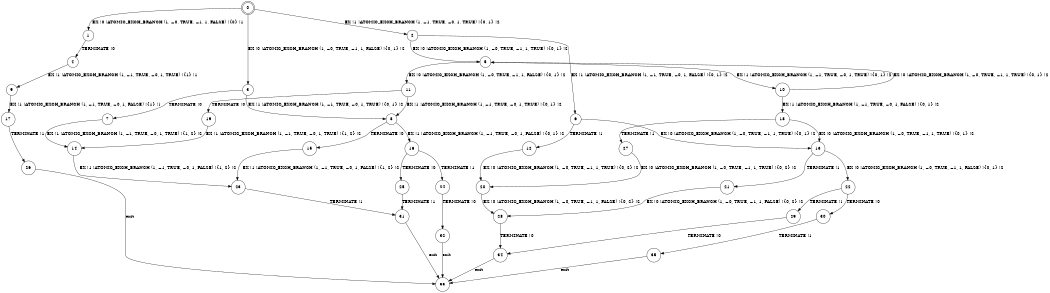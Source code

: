 digraph BCG {
size = "7, 10.5";
center = TRUE;
node [shape = circle];
0 [peripheries = 2];
0 -> 1 [label = "EX !0 !ATOMIC_EXCH_BRANCH (1, +0, TRUE, +1, 1, FALSE) !{0} !1"];
0 -> 2 [label = "EX !1 !ATOMIC_EXCH_BRANCH (1, +1, TRUE, +0, 1, TRUE) !{0, 1} !2"];
0 -> 3 [label = "EX !0 !ATOMIC_EXCH_BRANCH (1, +0, TRUE, +1, 1, FALSE) !{0, 1} !2"];
1 -> 4 [label = "TERMINATE !0"];
2 -> 5 [label = "EX !0 !ATOMIC_EXCH_BRANCH (1, +0, TRUE, +1, 1, TRUE) !{0, 1} !2"];
2 -> 6 [label = "EX !1 !ATOMIC_EXCH_BRANCH (1, +1, TRUE, +0, 1, FALSE) !{0, 1} !2"];
3 -> 7 [label = "TERMINATE !0"];
3 -> 8 [label = "EX !1 !ATOMIC_EXCH_BRANCH (1, +1, TRUE, +0, 1, TRUE) !{0, 1} !2"];
4 -> 9 [label = "EX !1 !ATOMIC_EXCH_BRANCH (1, +1, TRUE, +0, 1, TRUE) !{1} !1"];
5 -> 10 [label = "EX !1 !ATOMIC_EXCH_BRANCH (1, +1, TRUE, +0, 1, TRUE) !{0, 1} !2"];
5 -> 11 [label = "EX !0 !ATOMIC_EXCH_BRANCH (1, +0, TRUE, +1, 1, FALSE) !{0, 1} !2"];
6 -> 12 [label = "TERMINATE !1"];
6 -> 13 [label = "EX !0 !ATOMIC_EXCH_BRANCH (1, +0, TRUE, +1, 1, TRUE) !{0, 1} !2"];
7 -> 14 [label = "EX !1 !ATOMIC_EXCH_BRANCH (1, +1, TRUE, +0, 1, TRUE) !{1, 2} !2"];
8 -> 15 [label = "TERMINATE !0"];
8 -> 16 [label = "EX !1 !ATOMIC_EXCH_BRANCH (1, +1, TRUE, +0, 1, FALSE) !{0, 1} !2"];
9 -> 17 [label = "EX !1 !ATOMIC_EXCH_BRANCH (1, +1, TRUE, +0, 1, FALSE) !{1} !1"];
10 -> 18 [label = "EX !1 !ATOMIC_EXCH_BRANCH (1, +1, TRUE, +0, 1, FALSE) !{0, 1} !2"];
10 -> 5 [label = "EX !0 !ATOMIC_EXCH_BRANCH (1, +0, TRUE, +1, 1, TRUE) !{0, 1} !2"];
11 -> 19 [label = "TERMINATE !0"];
11 -> 8 [label = "EX !1 !ATOMIC_EXCH_BRANCH (1, +1, TRUE, +0, 1, TRUE) !{0, 1} !2"];
12 -> 20 [label = "EX !0 !ATOMIC_EXCH_BRANCH (1, +0, TRUE, +1, 1, TRUE) !{0, 2} !2"];
13 -> 21 [label = "TERMINATE !1"];
13 -> 22 [label = "EX !0 !ATOMIC_EXCH_BRANCH (1, +0, TRUE, +1, 1, FALSE) !{0, 1} !2"];
14 -> 23 [label = "EX !1 !ATOMIC_EXCH_BRANCH (1, +1, TRUE, +0, 1, FALSE) !{1, 2} !2"];
15 -> 23 [label = "EX !1 !ATOMIC_EXCH_BRANCH (1, +1, TRUE, +0, 1, FALSE) !{1, 2} !2"];
16 -> 24 [label = "TERMINATE !1"];
16 -> 25 [label = "TERMINATE !0"];
17 -> 26 [label = "TERMINATE !1"];
18 -> 27 [label = "TERMINATE !1"];
18 -> 13 [label = "EX !0 !ATOMIC_EXCH_BRANCH (1, +0, TRUE, +1, 1, TRUE) !{0, 1} !2"];
19 -> 14 [label = "EX !1 !ATOMIC_EXCH_BRANCH (1, +1, TRUE, +0, 1, TRUE) !{1, 2} !2"];
20 -> 28 [label = "EX !0 !ATOMIC_EXCH_BRANCH (1, +0, TRUE, +1, 1, FALSE) !{0, 2} !2"];
21 -> 28 [label = "EX !0 !ATOMIC_EXCH_BRANCH (1, +0, TRUE, +1, 1, FALSE) !{0, 2} !2"];
22 -> 29 [label = "TERMINATE !1"];
22 -> 30 [label = "TERMINATE !0"];
23 -> 31 [label = "TERMINATE !1"];
24 -> 32 [label = "TERMINATE !0"];
25 -> 31 [label = "TERMINATE !1"];
26 -> 33 [label = "exit"];
27 -> 20 [label = "EX !0 !ATOMIC_EXCH_BRANCH (1, +0, TRUE, +1, 1, TRUE) !{0, 2} !2"];
28 -> 34 [label = "TERMINATE !0"];
29 -> 34 [label = "TERMINATE !0"];
30 -> 35 [label = "TERMINATE !1"];
31 -> 33 [label = "exit"];
32 -> 33 [label = "exit"];
34 -> 33 [label = "exit"];
35 -> 33 [label = "exit"];
}
